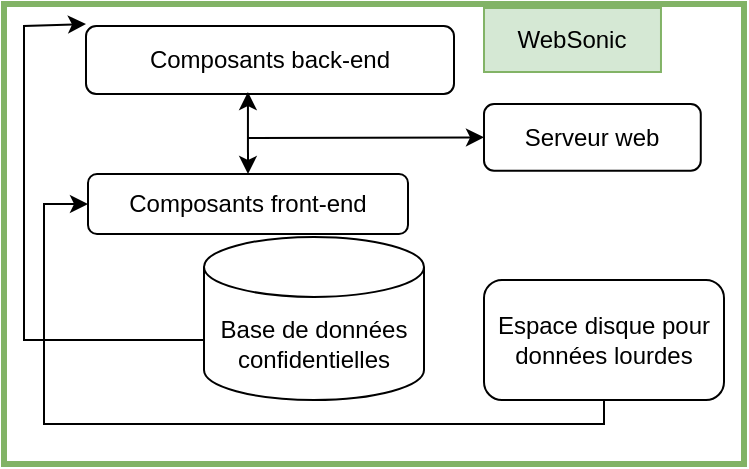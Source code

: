 <mxfile version="22.0.4" type="github">
  <diagram name="Page-1" id="C_ZBUsKCrzRcflvogzkr">
    <mxGraphModel dx="1434" dy="726" grid="1" gridSize="10" guides="1" tooltips="1" connect="1" arrows="1" fold="1" page="1" pageScale="1" pageWidth="827" pageHeight="1169" math="0" shadow="0">
      <root>
        <mxCell id="0" />
        <mxCell id="1" parent="0" />
        <mxCell id="q27LmW4uRz-Amyi7C36D-26" value="" style="rounded=0;whiteSpace=wrap;html=1;fillColor=none;strokeColor=#82b366;strokeWidth=3;" parent="1" vertex="1">
          <mxGeometry x="20" y="30" width="370" height="230" as="geometry" />
        </mxCell>
        <mxCell id="q27LmW4uRz-Amyi7C36D-27" value="WebSonic" style="rounded=0;whiteSpace=wrap;html=1;fillColor=#d5e8d4;strokeColor=#82b366;" parent="1" vertex="1">
          <mxGeometry x="259.999" y="32" width="88.484" height="32" as="geometry" />
        </mxCell>
        <mxCell id="q27LmW4uRz-Amyi7C36D-18" value="Composants front-end" style="rounded=1;whiteSpace=wrap;html=1;" parent="1" vertex="1">
          <mxGeometry x="62" y="115" width="160" height="30" as="geometry" />
        </mxCell>
        <mxCell id="q27LmW4uRz-Amyi7C36D-19" value="Composants back-end" style="rounded=1;whiteSpace=wrap;html=1;" parent="1" vertex="1">
          <mxGeometry x="61" y="41" width="184" height="34" as="geometry" />
        </mxCell>
        <mxCell id="q27LmW4uRz-Amyi7C36D-28" value="" style="endArrow=classic;startArrow=classic;html=1;rounded=0;exitX=0.5;exitY=0;exitDx=0;exitDy=0;entryX=0.44;entryY=0.971;entryDx=0;entryDy=0;entryPerimeter=0;" parent="1" source="q27LmW4uRz-Amyi7C36D-18" target="q27LmW4uRz-Amyi7C36D-19" edge="1">
          <mxGeometry width="50" height="50" relative="1" as="geometry">
            <mxPoint x="456" y="245" as="sourcePoint" />
            <mxPoint x="506" y="195" as="targetPoint" />
          </mxGeometry>
        </mxCell>
        <mxCell id="fgNDAEqa44rRf3r6Z8Rh-18" value="" style="endArrow=classic;html=1;rounded=0;entryX=0;entryY=0.5;entryDx=0;entryDy=0;" parent="1" target="fgNDAEqa44rRf3r6Z8Rh-17" edge="1">
          <mxGeometry width="50" height="50" relative="1" as="geometry">
            <mxPoint x="142" y="97" as="sourcePoint" />
            <mxPoint x="552.004" y="94.305" as="targetPoint" />
          </mxGeometry>
        </mxCell>
        <mxCell id="fgNDAEqa44rRf3r6Z8Rh-19" value="" style="endArrow=none;html=1;rounded=0;endFill=0;startArrow=classic;startFill=1;exitX=0;exitY=0;exitDx=0;exitDy=0;" parent="1" edge="1">
          <mxGeometry width="50" height="50" relative="1" as="geometry">
            <mxPoint x="61" y="40" as="sourcePoint" />
            <mxPoint x="120" y="198" as="targetPoint" />
            <Array as="points">
              <mxPoint x="30" y="41" />
              <mxPoint x="30" y="198" />
            </Array>
          </mxGeometry>
        </mxCell>
        <mxCell id="vTtZLRvxT9cgvSloDH-Z-5" value="" style="endArrow=classic;html=1;rounded=0;exitX=0.5;exitY=1;exitDx=0;exitDy=0;entryX=0;entryY=0.5;entryDx=0;entryDy=0;" edge="1" parent="1" source="vTtZLRvxT9cgvSloDH-Z-4" target="q27LmW4uRz-Amyi7C36D-18">
          <mxGeometry width="50" height="50" relative="1" as="geometry">
            <mxPoint x="410" y="291" as="sourcePoint" />
            <mxPoint x="460" y="241" as="targetPoint" />
            <Array as="points">
              <mxPoint x="320" y="240" />
              <mxPoint x="40" y="240" />
              <mxPoint x="40" y="130" />
            </Array>
          </mxGeometry>
        </mxCell>
        <mxCell id="fgNDAEqa44rRf3r6Z8Rh-16" value="Base de données confidentielles" style="shape=cylinder3;whiteSpace=wrap;html=1;boundedLbl=1;backgroundOutline=1;size=15;" parent="1" vertex="1">
          <mxGeometry x="120" y="146.45" width="110" height="81.55" as="geometry" />
        </mxCell>
        <mxCell id="vTtZLRvxT9cgvSloDH-Z-4" value="Espace disque pour données lourdes" style="rounded=1;whiteSpace=wrap;html=1;" vertex="1" parent="1">
          <mxGeometry x="260" y="168" width="120" height="60" as="geometry" />
        </mxCell>
        <mxCell id="fgNDAEqa44rRf3r6Z8Rh-17" value="&lt;div&gt;Serveur web&lt;/div&gt;" style="rounded=1;whiteSpace=wrap;html=1;" parent="1" vertex="1">
          <mxGeometry x="260.004" y="80" width="108.384" height="33.37" as="geometry" />
        </mxCell>
      </root>
    </mxGraphModel>
  </diagram>
</mxfile>
